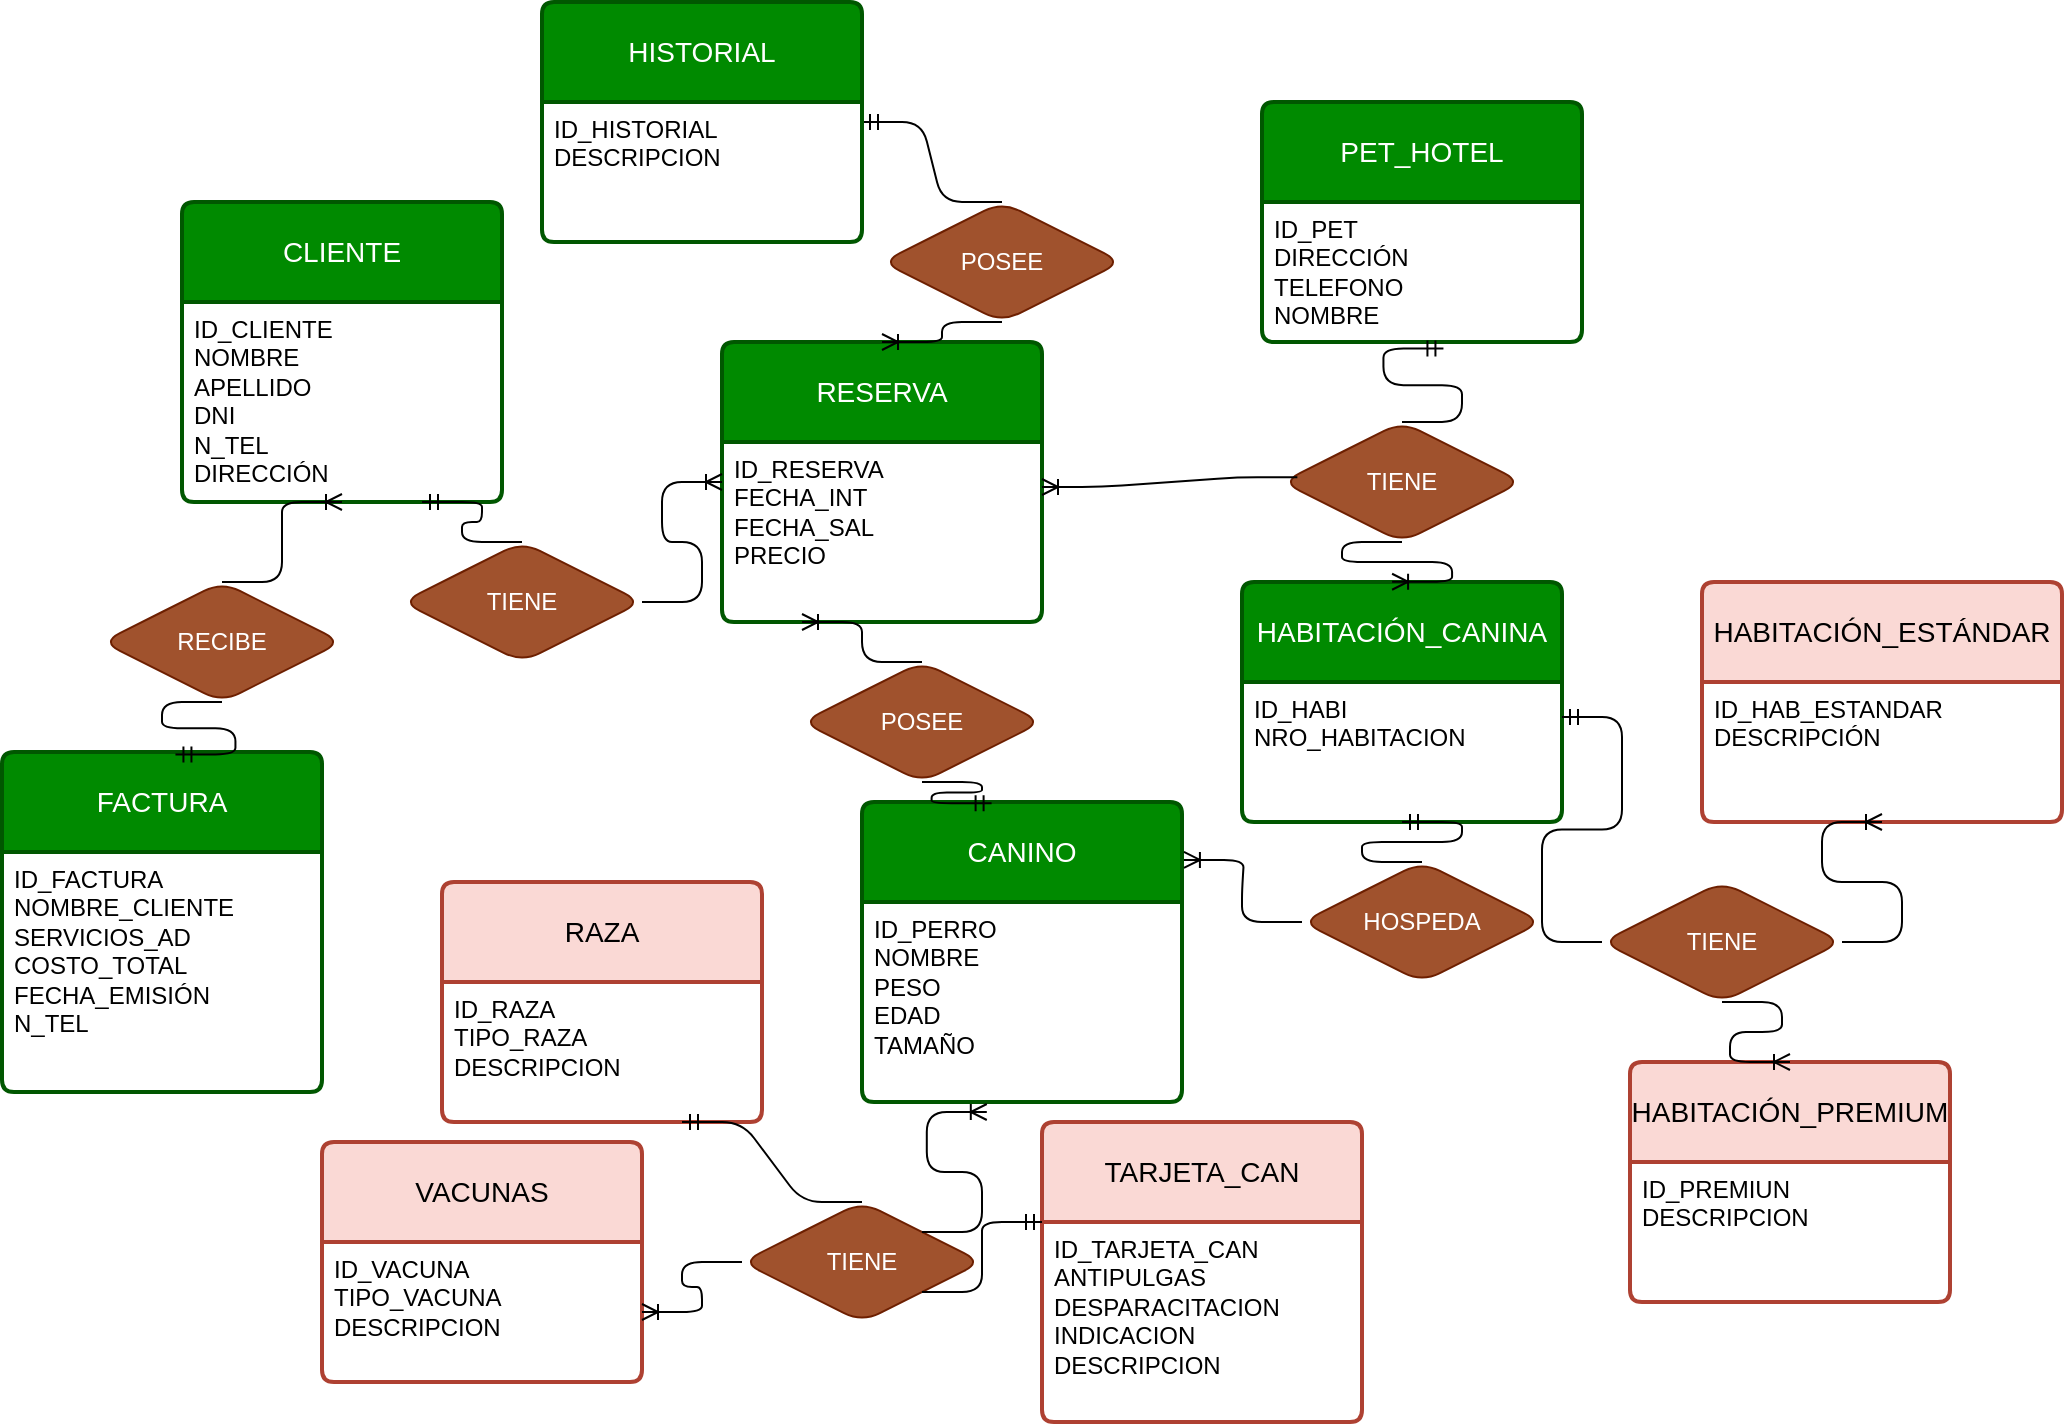 <mxfile version="24.0.1" type="device">
  <diagram name="Página-1" id="Riq7U1SYm6jFB2nFEcDX">
    <mxGraphModel dx="2418" dy="1867" grid="1" gridSize="10" guides="1" tooltips="1" connect="1" arrows="1" fold="1" page="1" pageScale="1" pageWidth="827" pageHeight="1169" math="0" shadow="0">
      <root>
        <mxCell id="0" />
        <mxCell id="1" parent="0" />
        <mxCell id="cXyHllTa7qxLCK9DRs5Z-1" value="PET_HOTEL" style="swimlane;childLayout=stackLayout;horizontal=1;startSize=50;horizontalStack=0;rounded=1;fontSize=14;fontStyle=0;strokeWidth=2;resizeParent=0;resizeLast=1;shadow=0;dashed=0;align=center;arcSize=4;whiteSpace=wrap;html=1;fillColor=#008a00;fontColor=#ffffff;strokeColor=#005700;" parent="1" vertex="1">
          <mxGeometry x="230" y="20" width="160" height="120" as="geometry" />
        </mxCell>
        <mxCell id="cXyHllTa7qxLCK9DRs5Z-2" value="ID_PET&lt;br&gt;DIRECCIÓN&lt;div&gt;TELEFONO&lt;/div&gt;&lt;div&gt;NOMBRE&lt;/div&gt;" style="align=left;strokeColor=none;fillColor=none;spacingLeft=4;fontSize=12;verticalAlign=top;resizable=0;rotatable=0;part=1;html=1;rounded=1;" parent="cXyHllTa7qxLCK9DRs5Z-1" vertex="1">
          <mxGeometry y="50" width="160" height="70" as="geometry" />
        </mxCell>
        <mxCell id="cXyHllTa7qxLCK9DRs5Z-3" value="RESERVA" style="swimlane;childLayout=stackLayout;horizontal=1;startSize=50;horizontalStack=0;rounded=1;fontSize=14;fontStyle=0;strokeWidth=2;resizeParent=0;resizeLast=1;shadow=0;dashed=0;align=center;arcSize=4;whiteSpace=wrap;html=1;fillColor=#008a00;fontColor=#ffffff;strokeColor=#005700;" parent="1" vertex="1">
          <mxGeometry x="-40" y="140" width="160" height="140" as="geometry" />
        </mxCell>
        <mxCell id="cXyHllTa7qxLCK9DRs5Z-4" value="ID_RESERVA&lt;br&gt;FECHA_INT&lt;br&gt;FECHA_SAL&lt;br&gt;PRECIO&lt;div&gt;&lt;br/&gt;&lt;/div&gt;" style="align=left;strokeColor=none;fillColor=none;spacingLeft=4;fontSize=12;verticalAlign=top;resizable=0;rotatable=0;part=1;html=1;rounded=1;" parent="cXyHllTa7qxLCK9DRs5Z-3" vertex="1">
          <mxGeometry y="50" width="160" height="90" as="geometry" />
        </mxCell>
        <mxCell id="cXyHllTa7qxLCK9DRs5Z-5" value="CLIENTE" style="swimlane;childLayout=stackLayout;horizontal=1;startSize=50;horizontalStack=0;rounded=1;fontSize=14;fontStyle=0;strokeWidth=2;resizeParent=0;resizeLast=1;shadow=0;dashed=0;align=center;arcSize=4;whiteSpace=wrap;html=1;fillColor=#008a00;fontColor=#ffffff;strokeColor=#005700;" parent="1" vertex="1">
          <mxGeometry x="-310" y="70" width="160" height="150" as="geometry" />
        </mxCell>
        <mxCell id="cXyHllTa7qxLCK9DRs5Z-6" value="ID_CLIENTE&lt;br&gt;NOMBRE&lt;br&gt;APELLIDO&lt;br&gt;DNI&lt;br&gt;N_TEL&lt;br&gt;DIRECCIÓN" style="align=left;strokeColor=none;fillColor=none;spacingLeft=4;fontSize=12;verticalAlign=top;resizable=0;rotatable=0;part=1;html=1;rounded=1;" parent="cXyHllTa7qxLCK9DRs5Z-5" vertex="1">
          <mxGeometry y="50" width="160" height="100" as="geometry" />
        </mxCell>
        <mxCell id="cXyHllTa7qxLCK9DRs5Z-7" value="CANINO" style="swimlane;childLayout=stackLayout;horizontal=1;startSize=50;horizontalStack=0;rounded=1;fontSize=14;fontStyle=0;strokeWidth=2;resizeParent=0;resizeLast=1;shadow=0;dashed=0;align=center;arcSize=4;whiteSpace=wrap;html=1;fillColor=#008a00;fontColor=#ffffff;strokeColor=#005700;" parent="1" vertex="1">
          <mxGeometry x="30" y="370" width="160" height="150" as="geometry" />
        </mxCell>
        <mxCell id="cXyHllTa7qxLCK9DRs5Z-8" value="ID_PERRO&lt;br&gt;NOMBRE&lt;br&gt;PESO&lt;br&gt;EDAD&lt;br&gt;TAMAÑO&lt;br&gt;&lt;br&gt;&lt;div&gt;&lt;br&gt;&lt;/div&gt;" style="align=left;strokeColor=none;fillColor=none;spacingLeft=4;fontSize=12;verticalAlign=top;resizable=0;rotatable=0;part=1;html=1;rounded=1;" parent="cXyHllTa7qxLCK9DRs5Z-7" vertex="1">
          <mxGeometry y="50" width="160" height="100" as="geometry" />
        </mxCell>
        <mxCell id="cXyHllTa7qxLCK9DRs5Z-9" value="HABITACIÓN_CANINA" style="swimlane;childLayout=stackLayout;horizontal=1;startSize=50;horizontalStack=0;rounded=1;fontSize=14;fontStyle=0;strokeWidth=2;resizeParent=0;resizeLast=1;shadow=0;dashed=0;align=center;arcSize=4;whiteSpace=wrap;html=1;fillColor=#008a00;fontColor=#ffffff;strokeColor=#005700;" parent="1" vertex="1">
          <mxGeometry x="220" y="260" width="160" height="120" as="geometry" />
        </mxCell>
        <mxCell id="cXyHllTa7qxLCK9DRs5Z-10" value="ID_HABI&lt;br&gt;NRO_HABITACION" style="align=left;strokeColor=none;fillColor=none;spacingLeft=4;fontSize=12;verticalAlign=top;resizable=0;rotatable=0;part=1;html=1;rounded=1;" parent="cXyHllTa7qxLCK9DRs5Z-9" vertex="1">
          <mxGeometry y="50" width="160" height="70" as="geometry" />
        </mxCell>
        <mxCell id="cXyHllTa7qxLCK9DRs5Z-11" value="FACTURA" style="swimlane;childLayout=stackLayout;horizontal=1;startSize=50;horizontalStack=0;rounded=1;fontSize=14;fontStyle=0;strokeWidth=2;resizeParent=0;resizeLast=1;shadow=0;dashed=0;align=center;arcSize=4;whiteSpace=wrap;html=1;fillColor=#008a00;fontColor=#ffffff;strokeColor=#005700;" parent="1" vertex="1">
          <mxGeometry x="-400" y="345" width="160" height="170" as="geometry" />
        </mxCell>
        <mxCell id="cXyHllTa7qxLCK9DRs5Z-12" value="ID_FACTURA&lt;br&gt;NOMBRE_CLIENTE&lt;br&gt;SERVICIOS_AD&lt;br&gt;COSTO_TOTAL&lt;br&gt;FECHA_EMISIÓN&lt;br&gt;N_TEL" style="align=left;strokeColor=none;fillColor=none;spacingLeft=4;fontSize=12;verticalAlign=top;resizable=0;rotatable=0;part=1;html=1;rounded=1;" parent="cXyHllTa7qxLCK9DRs5Z-11" vertex="1">
          <mxGeometry y="50" width="160" height="120" as="geometry" />
        </mxCell>
        <mxCell id="cXyHllTa7qxLCK9DRs5Z-14" value="TIENE" style="shape=rhombus;perimeter=rhombusPerimeter;whiteSpace=wrap;html=1;align=center;fillColor=#a0522d;fontColor=#ffffff;strokeColor=#6D1F00;rounded=1;" parent="1" vertex="1">
          <mxGeometry x="240" y="180" width="120" height="60" as="geometry" />
        </mxCell>
        <mxCell id="cXyHllTa7qxLCK9DRs5Z-15" value="" style="edgeStyle=entityRelationEdgeStyle;fontSize=12;html=1;endArrow=ERoneToMany;rounded=1;entryX=1;entryY=0.25;entryDx=0;entryDy=0;exitX=0.064;exitY=0.461;exitDx=0;exitDy=0;exitPerimeter=0;" parent="1" source="cXyHllTa7qxLCK9DRs5Z-14" target="cXyHllTa7qxLCK9DRs5Z-4" edge="1">
          <mxGeometry width="100" height="100" relative="1" as="geometry">
            <mxPoint x="200" y="300" as="sourcePoint" />
            <mxPoint x="300" y="200" as="targetPoint" />
          </mxGeometry>
        </mxCell>
        <mxCell id="cXyHllTa7qxLCK9DRs5Z-16" value="" style="edgeStyle=entityRelationEdgeStyle;fontSize=12;html=1;endArrow=ERoneToMany;rounded=1;exitX=0.5;exitY=1;exitDx=0;exitDy=0;entryX=0.469;entryY=-0.001;entryDx=0;entryDy=0;entryPerimeter=0;" parent="1" source="cXyHllTa7qxLCK9DRs5Z-14" target="cXyHllTa7qxLCK9DRs5Z-9" edge="1">
          <mxGeometry width="100" height="100" relative="1" as="geometry">
            <mxPoint x="280" y="400" as="sourcePoint" />
            <mxPoint x="380" y="300" as="targetPoint" />
          </mxGeometry>
        </mxCell>
        <mxCell id="cXyHllTa7qxLCK9DRs5Z-19" value="POSEE" style="shape=rhombus;perimeter=rhombusPerimeter;whiteSpace=wrap;html=1;align=center;fillColor=#a0522d;fontColor=#ffffff;strokeColor=#6D1F00;rounded=1;" parent="1" vertex="1">
          <mxGeometry y="300" width="120" height="60" as="geometry" />
        </mxCell>
        <mxCell id="cXyHllTa7qxLCK9DRs5Z-21" value="RECIBE" style="shape=rhombus;perimeter=rhombusPerimeter;whiteSpace=wrap;html=1;align=center;fillColor=#a0522d;fontColor=#ffffff;strokeColor=#6D1F00;rounded=1;" parent="1" vertex="1">
          <mxGeometry x="-350" y="260" width="120" height="60" as="geometry" />
        </mxCell>
        <mxCell id="cXyHllTa7qxLCK9DRs5Z-23" value="" style="edgeStyle=entityRelationEdgeStyle;fontSize=12;html=1;endArrow=ERmandOne;rounded=1;entryX=0.542;entryY=0.007;entryDx=0;entryDy=0;entryPerimeter=0;exitX=0.5;exitY=1;exitDx=0;exitDy=0;" parent="1" source="cXyHllTa7qxLCK9DRs5Z-21" target="cXyHllTa7qxLCK9DRs5Z-11" edge="1">
          <mxGeometry width="100" height="100" relative="1" as="geometry">
            <mxPoint x="520" y="670" as="sourcePoint" />
            <mxPoint x="620" y="570" as="targetPoint" />
          </mxGeometry>
        </mxCell>
        <mxCell id="cXyHllTa7qxLCK9DRs5Z-24" value="HOSPEDA" style="shape=rhombus;perimeter=rhombusPerimeter;whiteSpace=wrap;html=1;align=center;fillColor=#a0522d;fontColor=#ffffff;strokeColor=#6D1F00;rounded=1;" parent="1" vertex="1">
          <mxGeometry x="250" y="400" width="120" height="60" as="geometry" />
        </mxCell>
        <mxCell id="cXyHllTa7qxLCK9DRs5Z-26" value="" style="edgeStyle=entityRelationEdgeStyle;fontSize=12;html=1;endArrow=ERmandOne;rounded=1;entryX=0.5;entryY=1;entryDx=0;entryDy=0;exitX=0.5;exitY=0;exitDx=0;exitDy=0;" parent="1" source="cXyHllTa7qxLCK9DRs5Z-24" target="cXyHllTa7qxLCK9DRs5Z-10" edge="1">
          <mxGeometry width="100" height="100" relative="1" as="geometry">
            <mxPoint x="250" y="580" as="sourcePoint" />
            <mxPoint x="350" y="480" as="targetPoint" />
          </mxGeometry>
        </mxCell>
        <mxCell id="cXyHllTa7qxLCK9DRs5Z-28" value="RAZA" style="swimlane;childLayout=stackLayout;horizontal=1;startSize=50;horizontalStack=0;rounded=1;fontSize=14;fontStyle=0;strokeWidth=2;resizeParent=0;resizeLast=1;shadow=0;dashed=0;align=center;arcSize=4;whiteSpace=wrap;html=1;fillColor=#fad9d5;strokeColor=#ae4132;" parent="1" vertex="1">
          <mxGeometry x="-180" y="410" width="160" height="120" as="geometry" />
        </mxCell>
        <mxCell id="cXyHllTa7qxLCK9DRs5Z-29" value="ID_RAZA&lt;br&gt;TIPO_RAZA&lt;br&gt;DESCRIPCION" style="align=left;strokeColor=none;fillColor=none;spacingLeft=4;fontSize=12;verticalAlign=top;resizable=0;rotatable=0;part=1;html=1;rounded=1;" parent="cXyHllTa7qxLCK9DRs5Z-28" vertex="1">
          <mxGeometry y="50" width="160" height="70" as="geometry" />
        </mxCell>
        <mxCell id="cXyHllTa7qxLCK9DRs5Z-30" value="VACUNAS" style="swimlane;childLayout=stackLayout;horizontal=1;startSize=50;horizontalStack=0;rounded=1;fontSize=14;fontStyle=0;strokeWidth=2;resizeParent=0;resizeLast=1;shadow=0;dashed=0;align=center;arcSize=4;whiteSpace=wrap;html=1;fillColor=#fad9d5;strokeColor=#ae4132;" parent="1" vertex="1">
          <mxGeometry x="-240" y="540" width="160" height="120" as="geometry" />
        </mxCell>
        <mxCell id="cXyHllTa7qxLCK9DRs5Z-31" value="ID_VACUNA&lt;br&gt;TIPO_VACUNA&lt;br&gt;DESCRIPCION" style="align=left;strokeColor=none;fillColor=none;spacingLeft=4;fontSize=12;verticalAlign=top;resizable=0;rotatable=0;part=1;html=1;rounded=1;" parent="cXyHllTa7qxLCK9DRs5Z-30" vertex="1">
          <mxGeometry y="50" width="160" height="70" as="geometry" />
        </mxCell>
        <mxCell id="cXyHllTa7qxLCK9DRs5Z-32" value="TARJETA_CAN" style="swimlane;childLayout=stackLayout;horizontal=1;startSize=50;horizontalStack=0;rounded=1;fontSize=14;fontStyle=0;strokeWidth=2;resizeParent=0;resizeLast=1;shadow=0;dashed=0;align=center;arcSize=4;whiteSpace=wrap;html=1;fillColor=#fad9d5;strokeColor=#ae4132;" parent="1" vertex="1">
          <mxGeometry x="120" y="530" width="160" height="150" as="geometry" />
        </mxCell>
        <mxCell id="cXyHllTa7qxLCK9DRs5Z-33" value="ID_TARJETA_CAN&lt;br&gt;ANTIPULGAS&lt;div&gt;DESPARACITACION&lt;/div&gt;&lt;div&gt;INDICACION&lt;br&gt;DESCRIPCION&lt;/div&gt;" style="align=left;strokeColor=none;fillColor=none;spacingLeft=4;fontSize=12;verticalAlign=top;resizable=0;rotatable=0;part=1;html=1;rounded=1;" parent="cXyHllTa7qxLCK9DRs5Z-32" vertex="1">
          <mxGeometry y="50" width="160" height="100" as="geometry" />
        </mxCell>
        <mxCell id="cXyHllTa7qxLCK9DRs5Z-37" value="HABITACIÓN_PREMIUM" style="swimlane;childLayout=stackLayout;horizontal=1;startSize=50;horizontalStack=0;rounded=1;fontSize=14;fontStyle=0;strokeWidth=2;resizeParent=0;resizeLast=1;shadow=0;dashed=0;align=center;arcSize=4;whiteSpace=wrap;html=1;fillColor=#fad9d5;strokeColor=#ae4132;" parent="1" vertex="1">
          <mxGeometry x="414" y="500" width="160" height="120" as="geometry" />
        </mxCell>
        <mxCell id="cXyHllTa7qxLCK9DRs5Z-38" value="ID_PREMIUN&lt;br&gt;DESCRIPCION" style="align=left;strokeColor=none;fillColor=none;spacingLeft=4;fontSize=12;verticalAlign=top;resizable=0;rotatable=0;part=1;html=1;rounded=1;" parent="cXyHllTa7qxLCK9DRs5Z-37" vertex="1">
          <mxGeometry y="50" width="160" height="70" as="geometry" />
        </mxCell>
        <mxCell id="cXyHllTa7qxLCK9DRs5Z-39" value="HABITACIÓN_ESTÁNDAR" style="swimlane;childLayout=stackLayout;horizontal=1;startSize=50;horizontalStack=0;rounded=1;fontSize=14;fontStyle=0;strokeWidth=2;resizeParent=0;resizeLast=1;shadow=0;dashed=0;align=center;arcSize=4;whiteSpace=wrap;html=1;fillColor=#fad9d5;strokeColor=#ae4132;" parent="1" vertex="1">
          <mxGeometry x="450" y="260" width="180" height="120" as="geometry" />
        </mxCell>
        <mxCell id="cXyHllTa7qxLCK9DRs5Z-40" value="ID_HAB_ESTANDAR&lt;br&gt;DESCRIPCIÓN" style="align=left;strokeColor=none;fillColor=none;spacingLeft=4;fontSize=12;verticalAlign=top;resizable=0;rotatable=0;part=1;html=1;rounded=1;" parent="cXyHllTa7qxLCK9DRs5Z-39" vertex="1">
          <mxGeometry y="50" width="180" height="70" as="geometry" />
        </mxCell>
        <mxCell id="sO-gODQ89wInr7B967ld-1" value="TIENE" style="shape=rhombus;perimeter=rhombusPerimeter;whiteSpace=wrap;html=1;align=center;fillColor=#a0522d;fontColor=#ffffff;strokeColor=#6D1F00;rounded=1;" parent="1" vertex="1">
          <mxGeometry x="-30" y="570" width="120" height="60" as="geometry" />
        </mxCell>
        <mxCell id="sO-gODQ89wInr7B967ld-8" value="" style="edgeStyle=entityRelationEdgeStyle;fontSize=12;html=1;endArrow=ERoneToMany;rounded=1;entryX=1;entryY=0.5;entryDx=0;entryDy=0;exitX=0;exitY=0.5;exitDx=0;exitDy=0;" parent="1" source="sO-gODQ89wInr7B967ld-1" target="cXyHllTa7qxLCK9DRs5Z-31" edge="1">
          <mxGeometry width="100" height="100" relative="1" as="geometry">
            <mxPoint x="-60" y="980" as="sourcePoint" />
            <mxPoint x="40" y="880" as="targetPoint" />
          </mxGeometry>
        </mxCell>
        <mxCell id="sO-gODQ89wInr7B967ld-9" value="" style="edgeStyle=entityRelationEdgeStyle;fontSize=12;html=1;endArrow=ERmandOne;rounded=1;entryX=0.75;entryY=1;entryDx=0;entryDy=0;exitX=0.5;exitY=0;exitDx=0;exitDy=0;" parent="1" source="sO-gODQ89wInr7B967ld-1" target="cXyHllTa7qxLCK9DRs5Z-29" edge="1">
          <mxGeometry width="100" height="100" relative="1" as="geometry">
            <mxPoint x="50" y="775" as="sourcePoint" />
            <mxPoint x="70" y="640" as="targetPoint" />
          </mxGeometry>
        </mxCell>
        <mxCell id="sO-gODQ89wInr7B967ld-17" value="TIENE" style="shape=rhombus;perimeter=rhombusPerimeter;whiteSpace=wrap;html=1;align=center;fillColor=#a0522d;fontColor=#ffffff;strokeColor=#6D1F00;rounded=1;" parent="1" vertex="1">
          <mxGeometry x="400" y="410" width="120" height="60" as="geometry" />
        </mxCell>
        <mxCell id="sO-gODQ89wInr7B967ld-18" value="" style="edgeStyle=entityRelationEdgeStyle;fontSize=12;html=1;endArrow=ERmandOne;rounded=1;entryX=1;entryY=0.25;entryDx=0;entryDy=0;exitX=0;exitY=0.5;exitDx=0;exitDy=0;" parent="1" source="sO-gODQ89wInr7B967ld-17" target="cXyHllTa7qxLCK9DRs5Z-10" edge="1">
          <mxGeometry width="100" height="100" relative="1" as="geometry">
            <mxPoint x="370" y="520" as="sourcePoint" />
            <mxPoint x="470" y="420" as="targetPoint" />
          </mxGeometry>
        </mxCell>
        <mxCell id="sO-gODQ89wInr7B967ld-19" value="" style="edgeStyle=entityRelationEdgeStyle;fontSize=12;html=1;endArrow=ERoneToMany;rounded=1;entryX=0.5;entryY=1;entryDx=0;entryDy=0;exitX=1;exitY=0.5;exitDx=0;exitDy=0;" parent="1" source="sO-gODQ89wInr7B967ld-17" target="cXyHllTa7qxLCK9DRs5Z-40" edge="1">
          <mxGeometry width="100" height="100" relative="1" as="geometry">
            <mxPoint x="530" y="580" as="sourcePoint" />
            <mxPoint x="630" y="480" as="targetPoint" />
          </mxGeometry>
        </mxCell>
        <mxCell id="sO-gODQ89wInr7B967ld-20" value="" style="edgeStyle=entityRelationEdgeStyle;fontSize=12;html=1;endArrow=ERoneToMany;rounded=1;entryX=0.5;entryY=0;entryDx=0;entryDy=0;exitX=0.5;exitY=1;exitDx=0;exitDy=0;" parent="1" source="sO-gODQ89wInr7B967ld-17" target="cXyHllTa7qxLCK9DRs5Z-37" edge="1">
          <mxGeometry width="100" height="100" relative="1" as="geometry">
            <mxPoint x="430" y="610" as="sourcePoint" />
            <mxPoint x="530" y="510" as="targetPoint" />
          </mxGeometry>
        </mxCell>
        <mxCell id="a4qj4KvQJw6X0IVw0Cyg-4" value="" style="edgeStyle=entityRelationEdgeStyle;fontSize=12;html=1;endArrow=ERmandOne;rounded=1;entryX=0.567;entryY=1.046;entryDx=0;entryDy=0;entryPerimeter=0;exitX=0.5;exitY=0;exitDx=0;exitDy=0;" parent="1" source="cXyHllTa7qxLCK9DRs5Z-14" target="cXyHllTa7qxLCK9DRs5Z-2" edge="1">
          <mxGeometry width="100" height="100" relative="1" as="geometry">
            <mxPoint x="300" y="240" as="sourcePoint" />
            <mxPoint x="400" y="140" as="targetPoint" />
          </mxGeometry>
        </mxCell>
        <mxCell id="a4qj4KvQJw6X0IVw0Cyg-5" value="" style="edgeStyle=entityRelationEdgeStyle;fontSize=12;html=1;endArrow=ERoneToMany;rounded=1;entryX=1.006;entryY=0.193;entryDx=0;entryDy=0;entryPerimeter=0;" parent="1" source="cXyHllTa7qxLCK9DRs5Z-24" target="cXyHllTa7qxLCK9DRs5Z-7" edge="1">
          <mxGeometry width="100" height="100" relative="1" as="geometry">
            <mxPoint x="300" y="470" as="sourcePoint" />
            <mxPoint x="400" y="370" as="targetPoint" />
          </mxGeometry>
        </mxCell>
        <mxCell id="a4qj4KvQJw6X0IVw0Cyg-6" value="" style="edgeStyle=entityRelationEdgeStyle;fontSize=12;html=1;endArrow=ERmandOne;rounded=1;entryX=0.75;entryY=1;entryDx=0;entryDy=0;exitX=0.5;exitY=0;exitDx=0;exitDy=0;" parent="1" source="a4qj4KvQJw6X0IVw0Cyg-7" target="cXyHllTa7qxLCK9DRs5Z-6" edge="1">
          <mxGeometry width="100" height="100" relative="1" as="geometry">
            <mxPoint x="-180" y="350" as="sourcePoint" />
            <mxPoint x="-80" y="250" as="targetPoint" />
          </mxGeometry>
        </mxCell>
        <mxCell id="a4qj4KvQJw6X0IVw0Cyg-7" value="TIENE" style="shape=rhombus;perimeter=rhombusPerimeter;whiteSpace=wrap;html=1;align=center;rounded=1;fillColor=#a0522d;fontColor=#ffffff;strokeColor=#6D1F00;" parent="1" vertex="1">
          <mxGeometry x="-200" y="240" width="120" height="60" as="geometry" />
        </mxCell>
        <mxCell id="a4qj4KvQJw6X0IVw0Cyg-8" value="" style="edgeStyle=entityRelationEdgeStyle;fontSize=12;html=1;endArrow=ERoneToMany;rounded=1;entryX=0;entryY=0.5;entryDx=0;entryDy=0;exitX=1;exitY=0.5;exitDx=0;exitDy=0;" parent="1" source="a4qj4KvQJw6X0IVw0Cyg-7" target="cXyHllTa7qxLCK9DRs5Z-3" edge="1">
          <mxGeometry width="100" height="100" relative="1" as="geometry">
            <mxPoint x="-180" y="350" as="sourcePoint" />
            <mxPoint x="-80" y="250" as="targetPoint" />
          </mxGeometry>
        </mxCell>
        <mxCell id="VWHLpHyRxGITjCQx6jqd-1" value="" style="edgeStyle=entityRelationEdgeStyle;fontSize=12;html=1;endArrow=ERoneToMany;rounded=1;entryX=0.5;entryY=1;entryDx=0;entryDy=0;exitX=0.5;exitY=0;exitDx=0;exitDy=0;" parent="1" source="cXyHllTa7qxLCK9DRs5Z-21" target="cXyHllTa7qxLCK9DRs5Z-6" edge="1">
          <mxGeometry width="100" height="100" relative="1" as="geometry">
            <mxPoint x="-110" y="600" as="sourcePoint" />
            <mxPoint x="-10" y="500" as="targetPoint" />
          </mxGeometry>
        </mxCell>
        <mxCell id="cXyHllTa7qxLCK9DRs5Z-18" value="" style="edgeStyle=entityRelationEdgeStyle;fontSize=12;html=1;endArrow=ERoneToMany;rounded=1;exitX=0.5;exitY=0;exitDx=0;exitDy=0;entryX=0.25;entryY=1;entryDx=0;entryDy=0;" parent="1" source="cXyHllTa7qxLCK9DRs5Z-19" target="cXyHllTa7qxLCK9DRs5Z-4" edge="1">
          <mxGeometry width="100" height="100" relative="1" as="geometry">
            <mxPoint x="70" y="600" as="sourcePoint" />
            <mxPoint x="170" y="500" as="targetPoint" />
          </mxGeometry>
        </mxCell>
        <mxCell id="VWHLpHyRxGITjCQx6jqd-5" value="" style="edgeStyle=entityRelationEdgeStyle;fontSize=12;html=1;endArrow=ERmandOne;rounded=1;entryX=0.405;entryY=0.004;entryDx=0;entryDy=0;entryPerimeter=0;exitX=0.5;exitY=1;exitDx=0;exitDy=0;" parent="1" source="cXyHllTa7qxLCK9DRs5Z-19" target="cXyHllTa7qxLCK9DRs5Z-7" edge="1">
          <mxGeometry width="100" height="100" relative="1" as="geometry">
            <mxPoint x="170" y="490" as="sourcePoint" />
            <mxPoint x="270" y="390" as="targetPoint" />
          </mxGeometry>
        </mxCell>
        <mxCell id="HC43j1IYwCYBXXp8rOH7-1" value="" style="edgeStyle=entityRelationEdgeStyle;fontSize=12;html=1;endArrow=ERmandOne;rounded=1;entryX=0;entryY=0;entryDx=0;entryDy=0;exitX=1;exitY=1;exitDx=0;exitDy=0;" parent="1" source="sO-gODQ89wInr7B967ld-1" target="cXyHllTa7qxLCK9DRs5Z-33" edge="1">
          <mxGeometry width="100" height="100" relative="1" as="geometry">
            <mxPoint x="60" y="850" as="sourcePoint" />
            <mxPoint x="140" y="790" as="targetPoint" />
          </mxGeometry>
        </mxCell>
        <mxCell id="HC43j1IYwCYBXXp8rOH7-3" value="" style="edgeStyle=entityRelationEdgeStyle;fontSize=12;html=1;endArrow=ERoneToMany;rounded=1;entryX=0.39;entryY=1.05;entryDx=0;entryDy=0;entryPerimeter=0;exitX=1;exitY=0;exitDx=0;exitDy=0;" parent="1" source="sO-gODQ89wInr7B967ld-1" target="cXyHllTa7qxLCK9DRs5Z-8" edge="1">
          <mxGeometry width="100" height="100" relative="1" as="geometry">
            <mxPoint x="60" y="590" as="sourcePoint" />
            <mxPoint x="140" y="790" as="targetPoint" />
          </mxGeometry>
        </mxCell>
        <mxCell id="HC43j1IYwCYBXXp8rOH7-4" value="POSEE" style="shape=rhombus;perimeter=rhombusPerimeter;whiteSpace=wrap;html=1;align=center;rounded=1;fillColor=#a0522d;fontColor=#ffffff;strokeColor=#6D1F00;" parent="1" vertex="1">
          <mxGeometry x="40" y="70" width="120" height="60" as="geometry" />
        </mxCell>
        <mxCell id="HC43j1IYwCYBXXp8rOH7-5" value="" style="edgeStyle=entityRelationEdgeStyle;fontSize=12;html=1;endArrow=ERoneToMany;rounded=1;entryX=0.5;entryY=0;entryDx=0;entryDy=0;exitX=0.5;exitY=1;exitDx=0;exitDy=0;" parent="1" source="HC43j1IYwCYBXXp8rOH7-4" target="cXyHllTa7qxLCK9DRs5Z-3" edge="1">
          <mxGeometry width="100" height="100" relative="1" as="geometry">
            <mxPoint x="40" y="290" as="sourcePoint" />
            <mxPoint x="140" y="190" as="targetPoint" />
          </mxGeometry>
        </mxCell>
        <mxCell id="HC43j1IYwCYBXXp8rOH7-6" value="" style="edgeStyle=entityRelationEdgeStyle;fontSize=12;html=1;endArrow=ERmandOne;rounded=1;exitX=0.5;exitY=0;exitDx=0;exitDy=0;" parent="1" source="HC43j1IYwCYBXXp8rOH7-4" target="HC43j1IYwCYBXXp8rOH7-7" edge="1">
          <mxGeometry width="100" height="100" relative="1" as="geometry">
            <mxPoint x="40" y="190" as="sourcePoint" />
            <mxPoint x="100" y="-60" as="targetPoint" />
          </mxGeometry>
        </mxCell>
        <mxCell id="HC43j1IYwCYBXXp8rOH7-7" value="HISTORIAL" style="swimlane;childLayout=stackLayout;horizontal=1;startSize=50;horizontalStack=0;rounded=1;fontSize=14;fontStyle=0;strokeWidth=2;resizeParent=0;resizeLast=1;shadow=0;dashed=0;align=center;arcSize=4;whiteSpace=wrap;html=1;fillColor=#008a00;strokeColor=#005700;fontColor=#ffffff;" parent="1" vertex="1">
          <mxGeometry x="-130" y="-30" width="160" height="120" as="geometry" />
        </mxCell>
        <mxCell id="HC43j1IYwCYBXXp8rOH7-8" value="ID_HISTORIAL&lt;div&gt;DESCRIPCION&lt;/div&gt;" style="align=left;strokeColor=none;fillColor=none;spacingLeft=4;fontSize=12;verticalAlign=top;resizable=0;rotatable=0;part=1;html=1;rounded=1;" parent="HC43j1IYwCYBXXp8rOH7-7" vertex="1">
          <mxGeometry y="50" width="160" height="70" as="geometry" />
        </mxCell>
      </root>
    </mxGraphModel>
  </diagram>
</mxfile>
